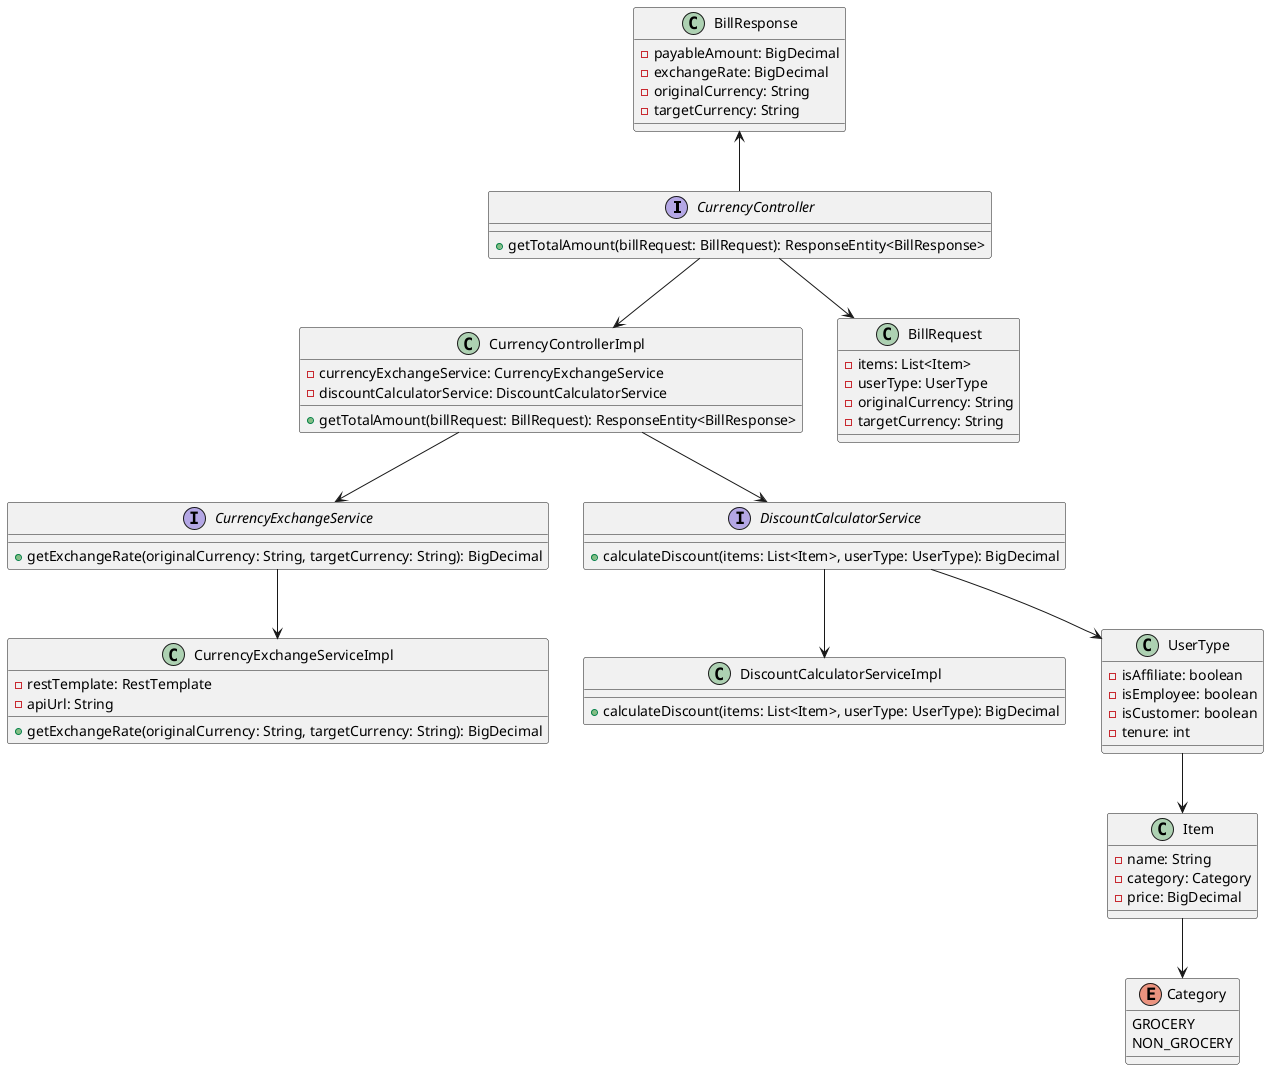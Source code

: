 @startuml

' Interface and Class Definitions
interface CurrencyController {
    +getTotalAmount(billRequest: BillRequest): ResponseEntity<BillResponse>
}

class CurrencyControllerImpl {
    -currencyExchangeService: CurrencyExchangeService
    -discountCalculatorService: DiscountCalculatorService
    +getTotalAmount(billRequest: BillRequest): ResponseEntity<BillResponse>
}

interface CurrencyExchangeService {
    +getExchangeRate(originalCurrency: String, targetCurrency: String): BigDecimal
}

class CurrencyExchangeServiceImpl {
    -restTemplate: RestTemplate
    -apiUrl: String
    +getExchangeRate(originalCurrency: String, targetCurrency: String): BigDecimal
}

interface DiscountCalculatorService {
    +calculateDiscount(items: List<Item>, userType: UserType): BigDecimal
}

class DiscountCalculatorServiceImpl {
    +calculateDiscount(items: List<Item>, userType: UserType): BigDecimal
}

' Data Classes
class BillRequest {
    -items: List<Item>
    -userType: UserType
    -originalCurrency: String
    -targetCurrency: String
}

class BillResponse {
    -payableAmount: BigDecimal
    -exchangeRate: BigDecimal
    -originalCurrency: String
    -targetCurrency: String
}

class UserType {
    -isAffiliate: boolean
    -isEmployee: boolean
    -isCustomer: boolean
    -tenure: int
}

class Item {
    -name: String
    -category: Category
    -price: BigDecimal
}

' Enum Definitions
enum Category {
    GROCERY
    NON_GROCERY
}

' Relationships
CurrencyController --> CurrencyControllerImpl
CurrencyControllerImpl --> DiscountCalculatorService
CurrencyControllerImpl --> CurrencyExchangeService
CurrencyExchangeService --> CurrencyExchangeServiceImpl
DiscountCalculatorService --> DiscountCalculatorServiceImpl
CurrencyController --> BillRequest
DiscountCalculatorService --> UserType
BillResponse <-- CurrencyController
UserType --> Item
Item --> Category

@enduml
